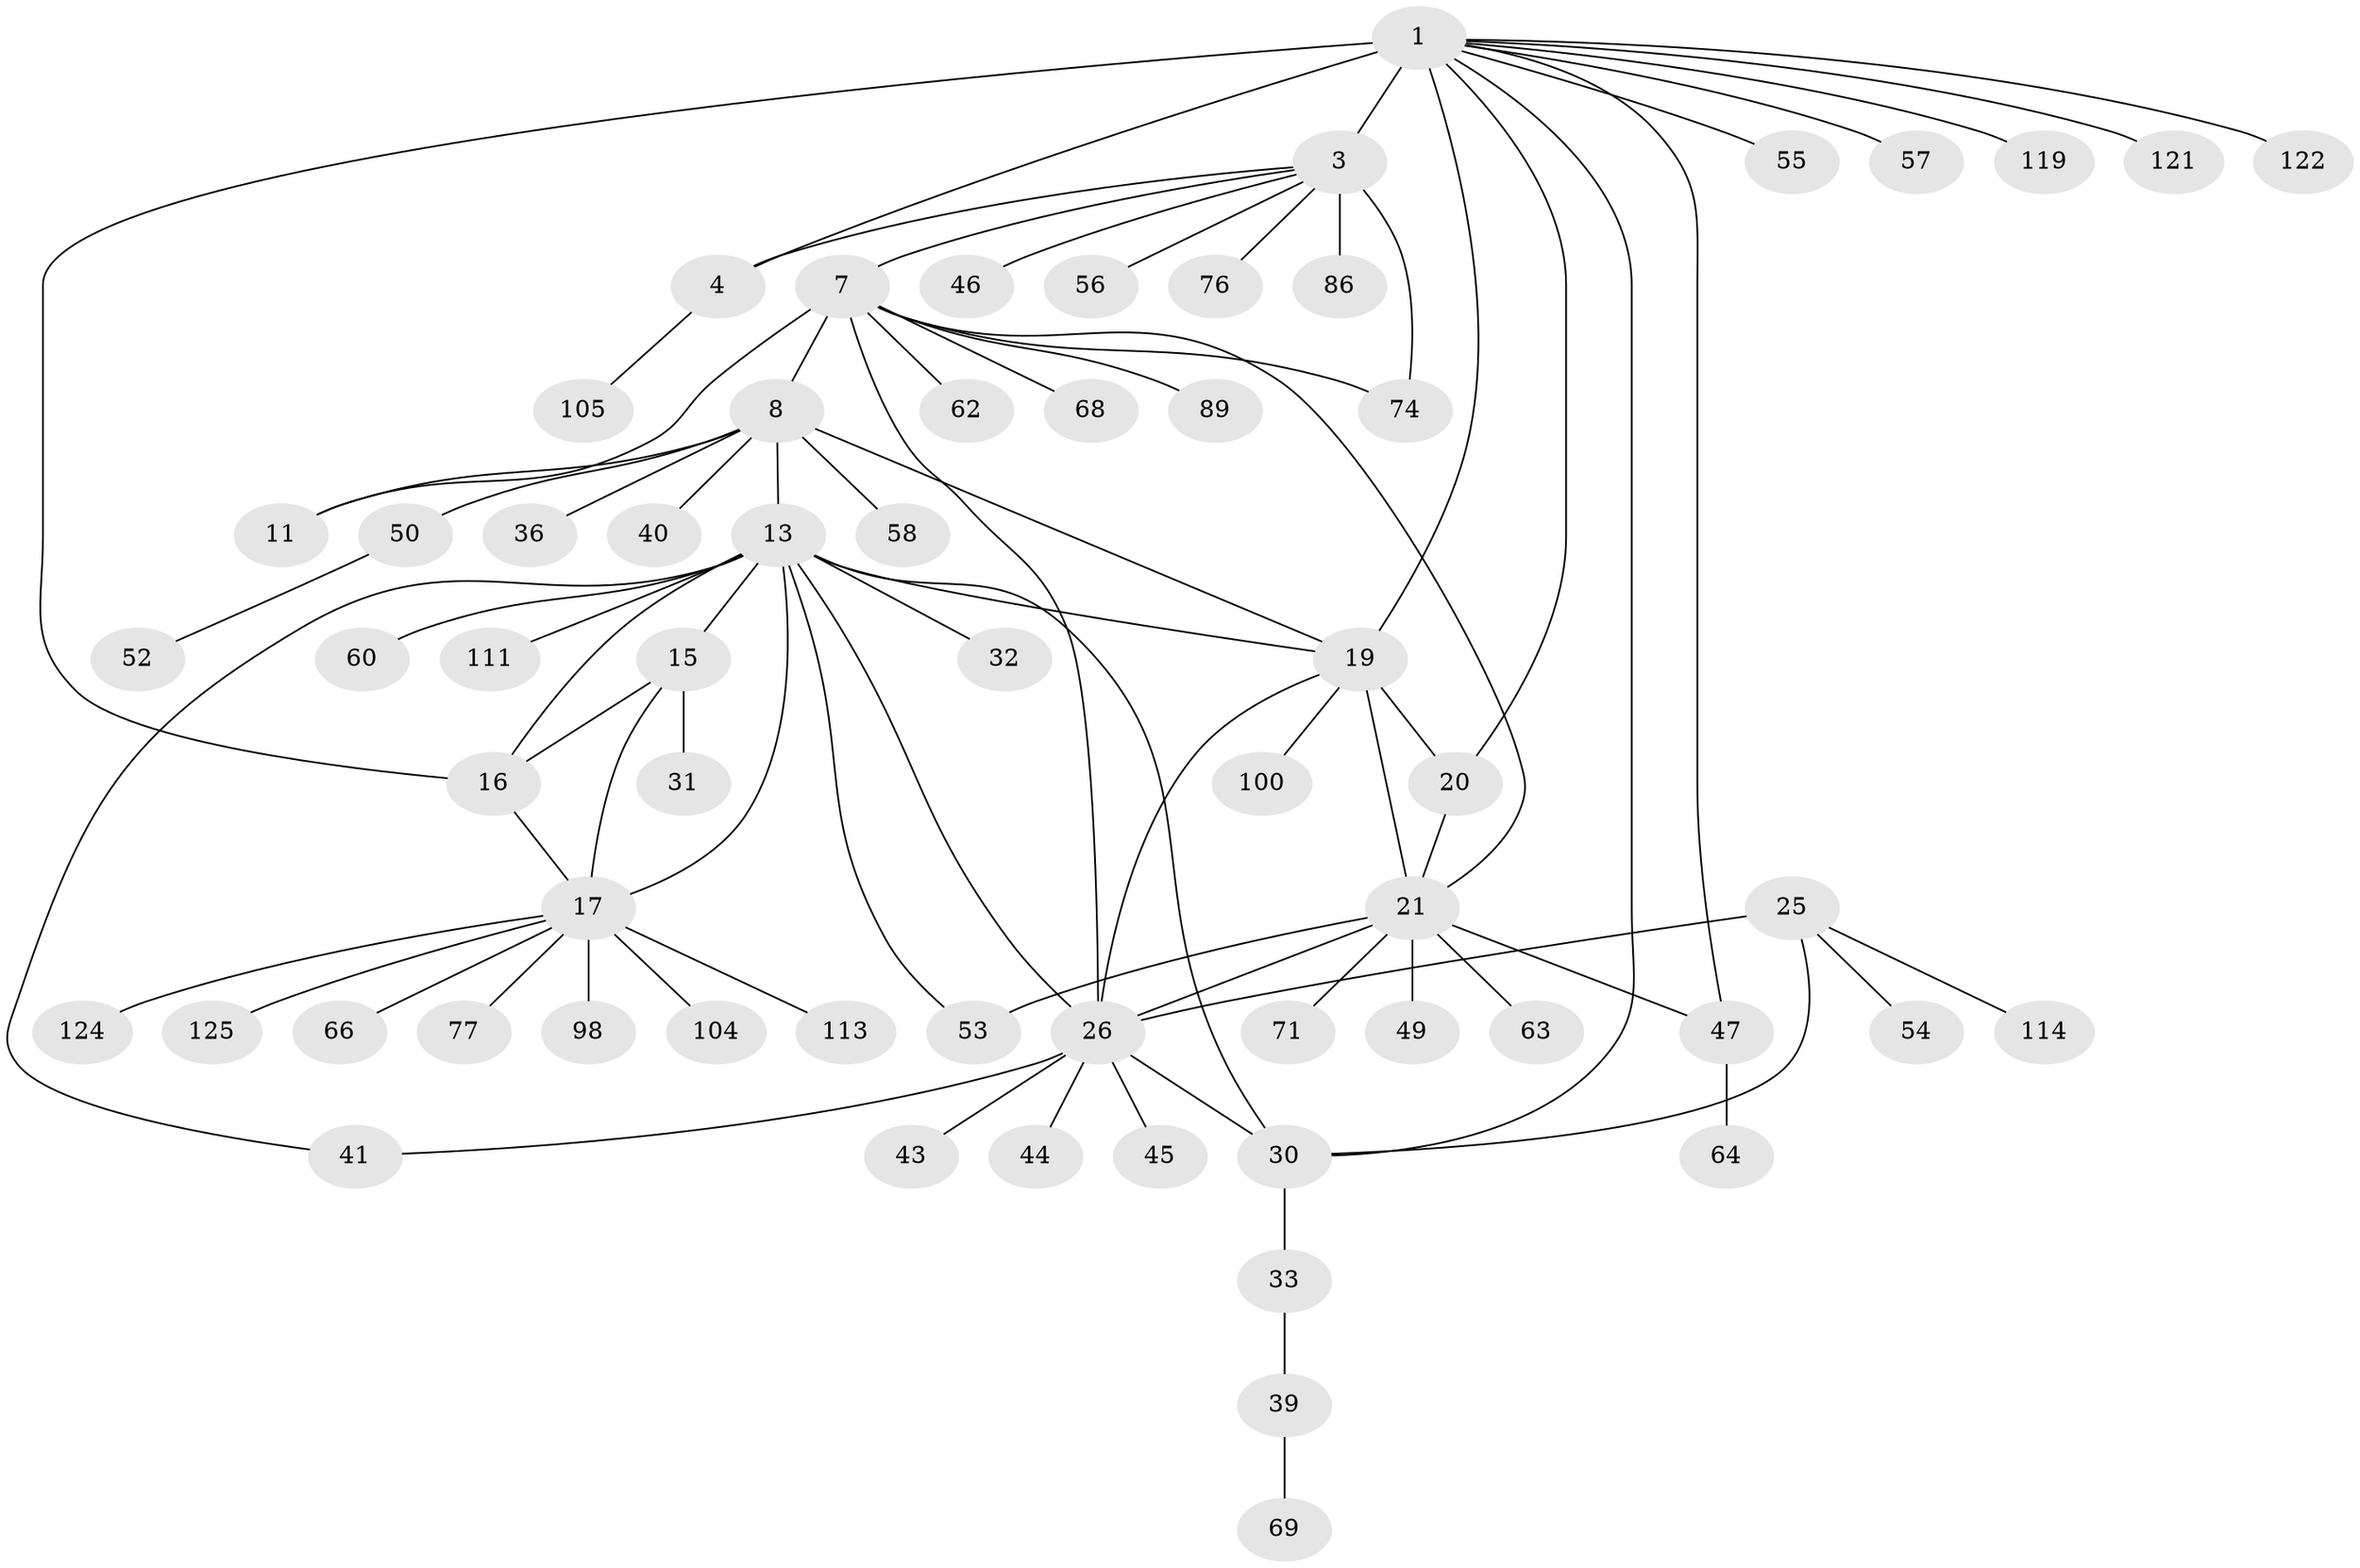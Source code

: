 // original degree distribution, {8: 0.048, 6: 0.04, 11: 0.016, 10: 0.016, 7: 0.024, 13: 0.008, 16: 0.008, 5: 0.016, 9: 0.056, 12: 0.008, 2: 0.128, 1: 0.592, 4: 0.016, 3: 0.024}
// Generated by graph-tools (version 1.1) at 2025/19/03/04/25 18:19:50]
// undirected, 62 vertices, 82 edges
graph export_dot {
graph [start="1"]
  node [color=gray90,style=filled];
  1 [super="+2+96+5"];
  3;
  4;
  7 [super="+9+10+79+115+106+107+92"];
  8 [super="+48+12+61+112+108+87"];
  11 [super="+37"];
  13 [super="+14+80"];
  15 [super="+38+84+51"];
  16;
  17;
  19 [super="+59"];
  20;
  21 [super="+22+109+24"];
  25 [super="+29+34"];
  26 [super="+28+95+101+27"];
  30 [super="+82+99"];
  31 [super="+120"];
  32;
  33 [super="+35+90"];
  36;
  39 [super="+42+97"];
  40;
  41;
  43;
  44;
  45 [super="+93"];
  46;
  47;
  49;
  50;
  52 [super="+67+81"];
  53;
  54;
  55;
  56;
  57;
  58;
  60;
  62;
  63;
  64;
  66;
  68;
  69;
  71;
  74;
  76 [super="+78"];
  77;
  86;
  89;
  98;
  100;
  104;
  105;
  111;
  113;
  114 [super="+118"];
  119;
  121;
  122;
  124;
  125;
  1 -- 3 [weight=4];
  1 -- 4 [weight=4];
  1 -- 20;
  1 -- 55;
  1 -- 16;
  1 -- 30;
  1 -- 19;
  1 -- 47;
  1 -- 119;
  1 -- 121;
  1 -- 122;
  1 -- 57;
  3 -- 4;
  3 -- 7;
  3 -- 46;
  3 -- 56;
  3 -- 74;
  3 -- 76;
  3 -- 86;
  4 -- 105;
  7 -- 8 [weight=6];
  7 -- 11 [weight=3];
  7 -- 62;
  7 -- 68;
  7 -- 74;
  7 -- 89;
  7 -- 26;
  7 -- 21;
  8 -- 11 [weight=2];
  8 -- 36;
  8 -- 40;
  8 -- 50;
  8 -- 58;
  8 -- 13 [weight=2];
  8 -- 19;
  13 -- 15 [weight=3];
  13 -- 16 [weight=3];
  13 -- 17 [weight=3];
  13 -- 19;
  13 -- 41;
  13 -- 32;
  13 -- 111;
  13 -- 53;
  13 -- 26;
  13 -- 60;
  13 -- 30;
  15 -- 16;
  15 -- 17;
  15 -- 31;
  16 -- 17;
  17 -- 66;
  17 -- 77;
  17 -- 98;
  17 -- 104;
  17 -- 113;
  17 -- 124;
  17 -- 125;
  19 -- 20;
  19 -- 21 [weight=4];
  19 -- 100;
  19 -- 26;
  20 -- 21 [weight=4];
  21 -- 71;
  21 -- 47;
  21 -- 49;
  21 -- 63;
  21 -- 26;
  21 -- 53;
  25 -- 26 [weight=6];
  25 -- 30 [weight=2];
  25 -- 54;
  25 -- 114;
  26 -- 30 [weight=3];
  26 -- 45;
  26 -- 43;
  26 -- 44;
  26 -- 41;
  30 -- 33;
  33 -- 39;
  39 -- 69;
  47 -- 64;
  50 -- 52;
}
